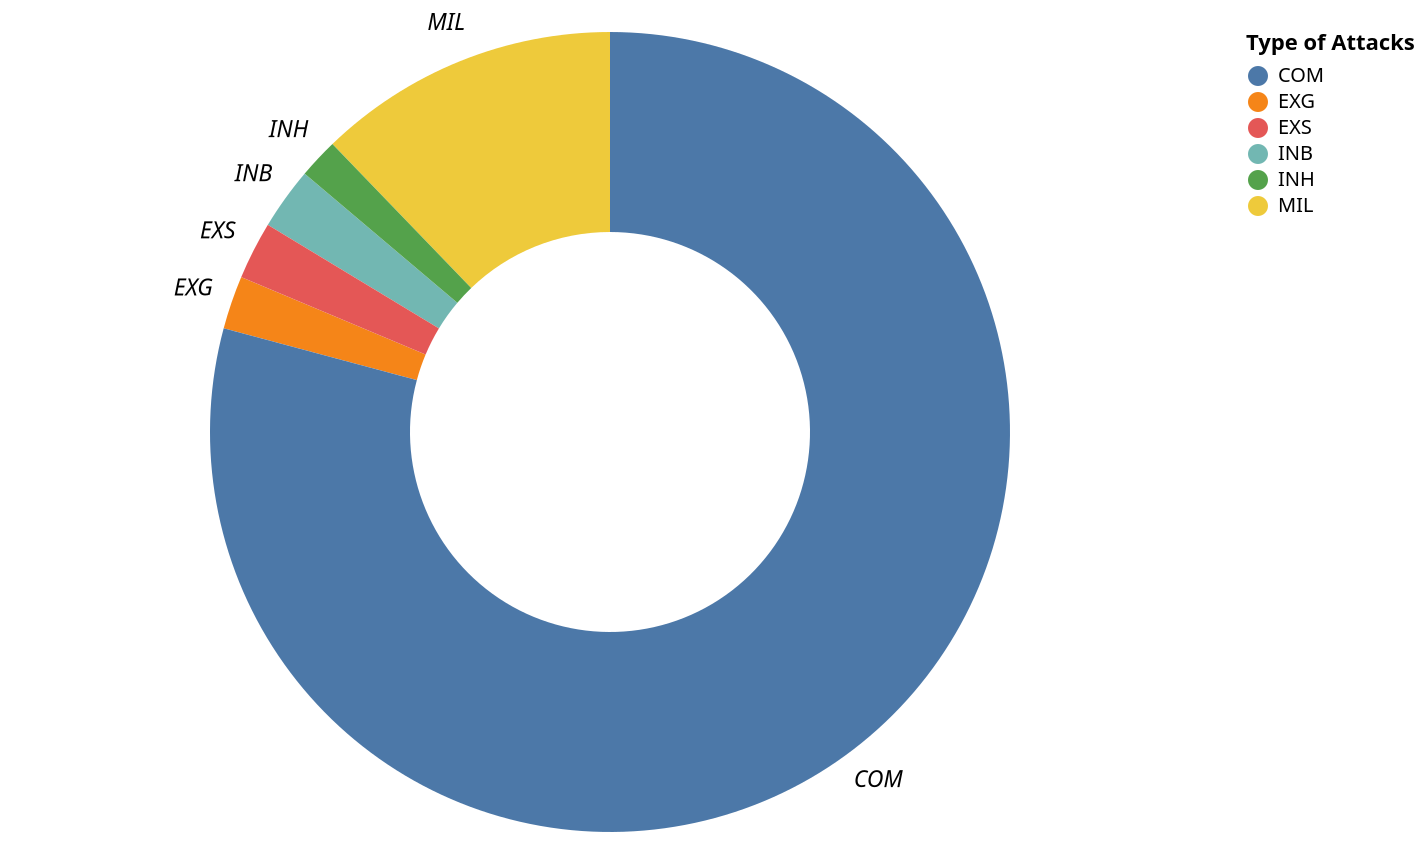 {
  "$schema": "https://vega.github.io/schema/vega-lite/v5.json",
  "width": 600,
  "height": 400,
  "title": "",
  "data": {
    "values": [
      {
        "category": "EXG",
        "value": 12,
        "description": "Attacked using ground-based weapons"
      },
      {
        "category": "MIL",
        "value": 68,
        "description": "Military (accident/incident)"
      },
      {
        "category": "COM",
        "value": 441,
        "description": "Commercial (accident/incident)"
      },
      {"category": "INB", "value": 14, "description": "Bombing"},
      {
        "category": "EXS",
        "value": 13,
        "description": "Attacked by other aircraft"
      },
      {"category": "INH", "value": 9, "description": "Hijacking"}
    ]
  },
  "encoding": {
    "theta": {"field": "value", "type": "quantitative", "stack": true},
    "color": {
      "field": "category",
      "type": "nominal",
      "title": "Type of Attacks"
    },
    "opacity": {
      "condition": {"param": "attack_type_highlight", "value": 1},
      "value": 0.5
    },
    "tooltip": [
      {"field": "category", "title": "Type"},
      {"field": "description", "title": "Description"},
      {"field": "value", "title": "Number of accidents"}
    ]
  },
  "layer": [
    {
      "mark": {"type": "arc", "innerRadius": 100},
      "params": [
        {
          "name": "attack_type_highlight",
          "select": {"type": "point", "fields": ["category"]},
          "bind": "legend"
        }
      ]
    },
    {
      "mark": {
        "type": "text",
        "radius": 220,
        "fontSize": 11.5,
        "fontStyle": "italic"
      },
      "encoding": {
        "text": {"field": "category", "type": "nominal"},
        "color": {"value": "black"}
      }
    }
  ],
  "config": {
    "style": {
      "cell": {
        "stroke": "transparent"
      }
    }
  }
}